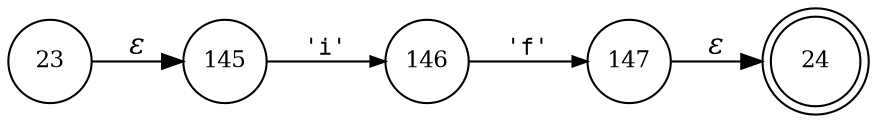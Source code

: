 digraph ATN {
rankdir=LR;
s24[fontsize=11, label="24", shape=doublecircle, fixedsize=true, width=.6];
s145[fontsize=11,label="145", shape=circle, fixedsize=true, width=.55, peripheries=1];
s146[fontsize=11,label="146", shape=circle, fixedsize=true, width=.55, peripheries=1];
s147[fontsize=11,label="147", shape=circle, fixedsize=true, width=.55, peripheries=1];
s23[fontsize=11,label="23", shape=circle, fixedsize=true, width=.55, peripheries=1];
s23 -> s145 [fontname="Times-Italic", label="&epsilon;"];
s145 -> s146 [fontsize=11, fontname="Courier", arrowsize=.7, label = "'i'", arrowhead = normal];
s146 -> s147 [fontsize=11, fontname="Courier", arrowsize=.7, label = "'f'", arrowhead = normal];
s147 -> s24 [fontname="Times-Italic", label="&epsilon;"];
}